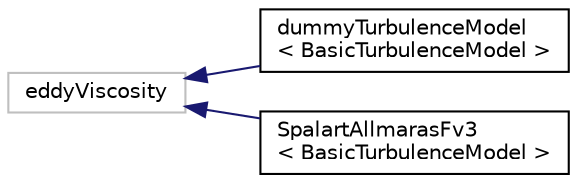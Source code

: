 digraph "Graphical Class Hierarchy"
{
  bgcolor="transparent";
  edge [fontname="Helvetica",fontsize="10",labelfontname="Helvetica",labelfontsize="10"];
  node [fontname="Helvetica",fontsize="10",shape=record];
  rankdir="LR";
  Node20 [label="eddyViscosity",height=0.2,width=0.4,color="grey75"];
  Node20 -> Node0 [dir="back",color="midnightblue",fontsize="10",style="solid",fontname="Helvetica"];
  Node0 [label="dummyTurbulenceModel\l\< BasicTurbulenceModel \>",height=0.2,width=0.4,color="black",URL="$classFoam_1_1RASModels_1_1dummyTurbulenceModel.html"];
  Node20 -> Node22 [dir="back",color="midnightblue",fontsize="10",style="solid",fontname="Helvetica"];
  Node22 [label="SpalartAllmarasFv3\l\< BasicTurbulenceModel \>",height=0.2,width=0.4,color="black",URL="$classFoam_1_1RASModels_1_1SpalartAllmarasFv3.html"];
}
